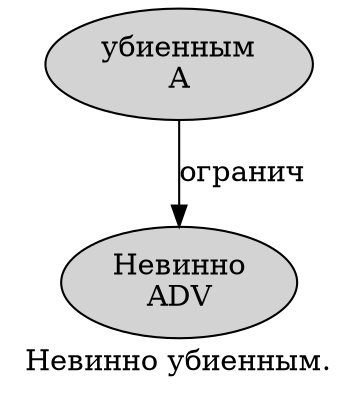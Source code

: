 digraph SENTENCE_475 {
	graph [label="Невинно убиенным."]
	node [style=filled]
		0 [label="Невинно
ADV" color="" fillcolor=lightgray penwidth=1 shape=ellipse]
		1 [label="убиенным
A" color="" fillcolor=lightgray penwidth=1 shape=ellipse]
			1 -> 0 [label="огранич"]
}